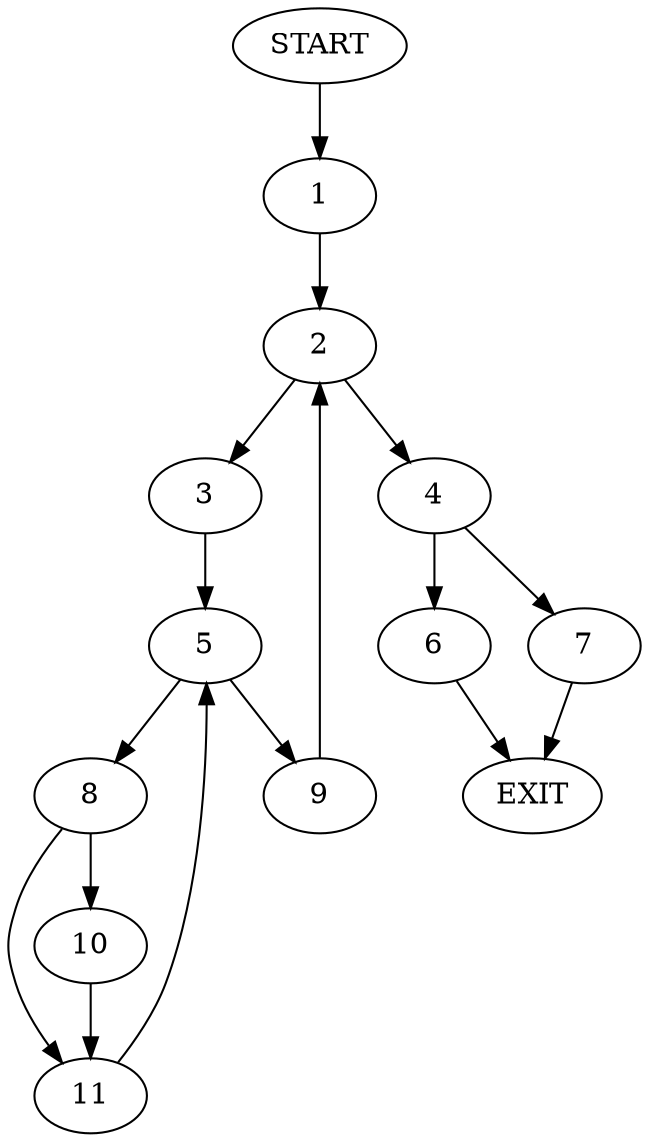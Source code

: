 digraph {
0 [label="START"]
12 [label="EXIT"]
0 -> 1
1 -> 2
2 -> 3
2 -> 4
3 -> 5
4 -> 6
4 -> 7
5 -> 8
5 -> 9
8 -> 10
8 -> 11
9 -> 2
11 -> 5
10 -> 11
7 -> 12
6 -> 12
}
